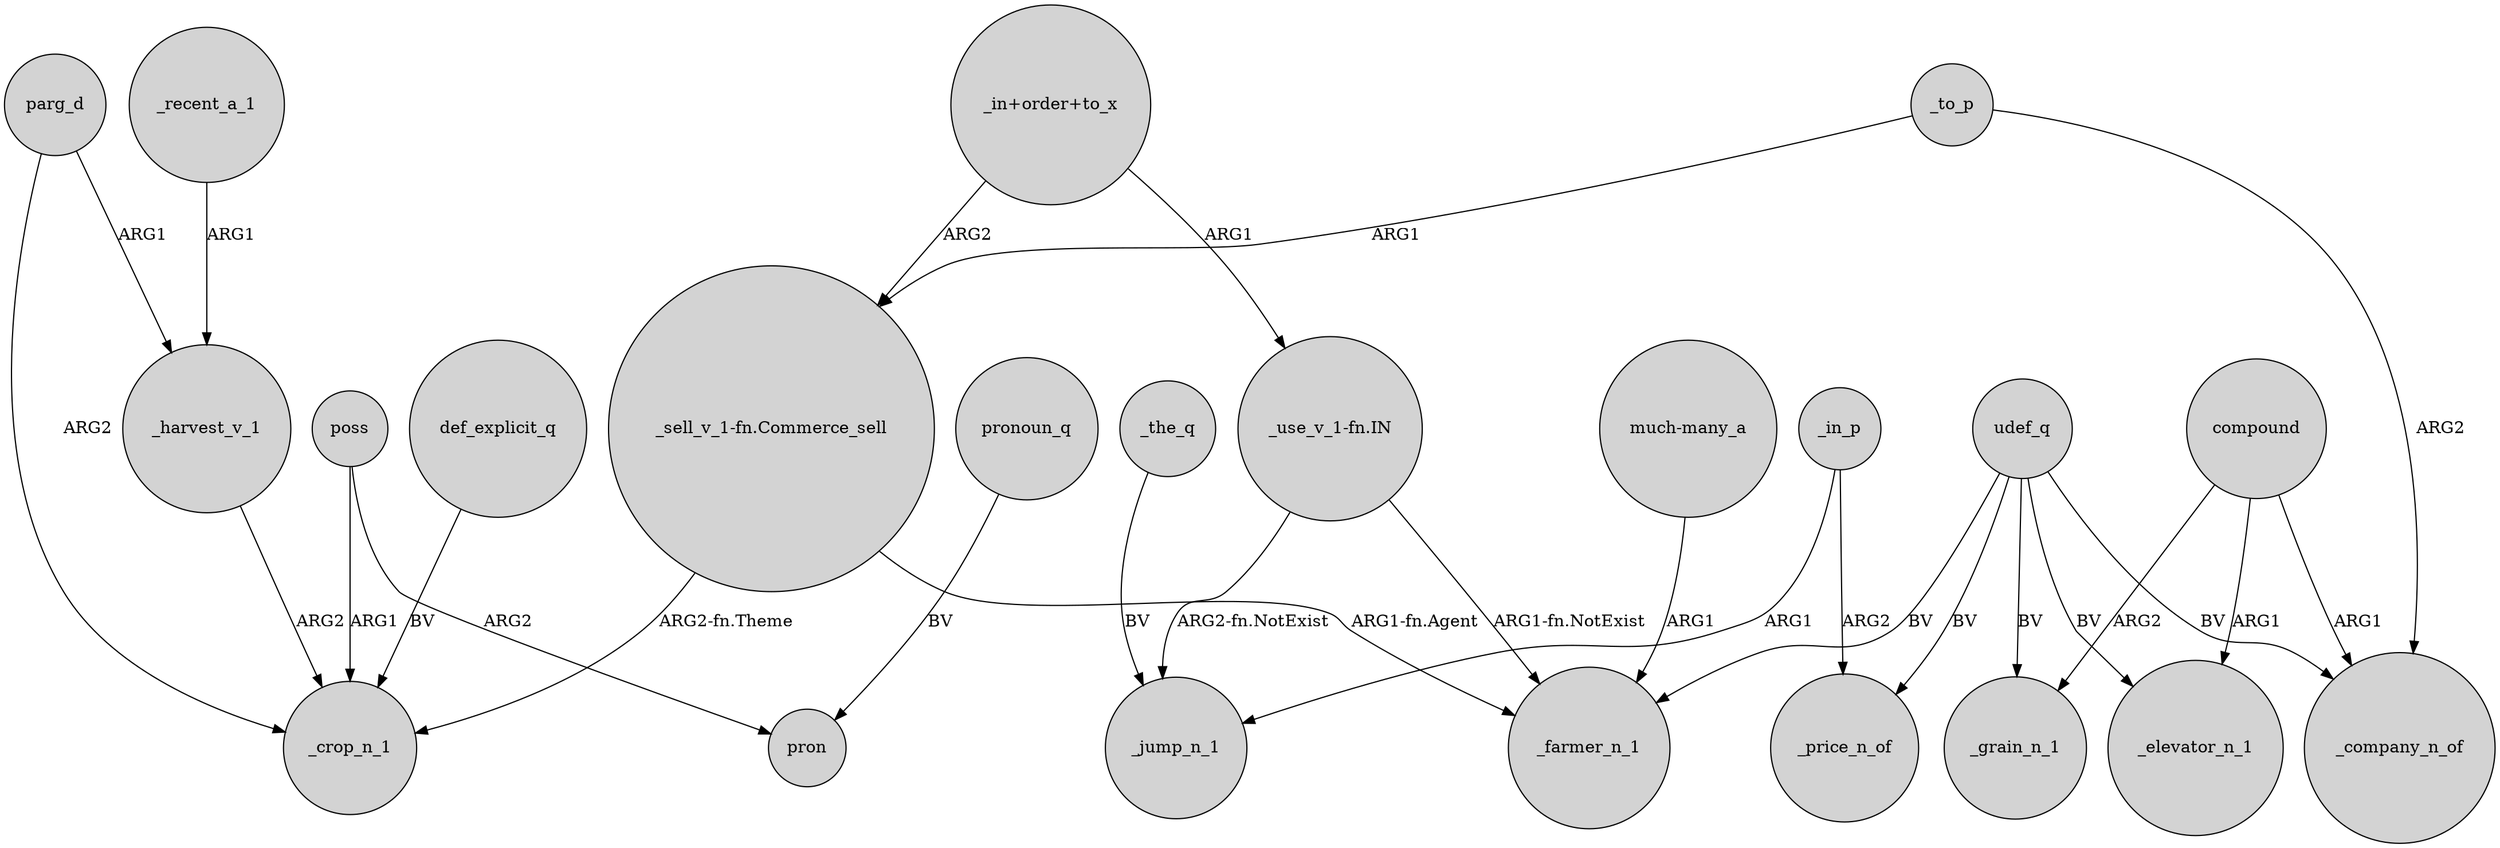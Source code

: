 digraph {
	node [shape=circle style=filled]
	parg_d -> _crop_n_1 [label=ARG2]
	udef_q -> _price_n_of [label=BV]
	poss -> pron [label=ARG2]
	"_use_v_1-fn.IN" -> _farmer_n_1 [label="ARG1-fn.NotExist"]
	_to_p -> "_sell_v_1-fn.Commerce_sell" [label=ARG1]
	_to_p -> _company_n_of [label=ARG2]
	compound -> _grain_n_1 [label=ARG2]
	_the_q -> _jump_n_1 [label=BV]
	_recent_a_1 -> _harvest_v_1 [label=ARG1]
	udef_q -> _grain_n_1 [label=BV]
	compound -> _company_n_of [label=ARG1]
	pronoun_q -> pron [label=BV]
	"much-many_a" -> _farmer_n_1 [label=ARG1]
	def_explicit_q -> _crop_n_1 [label=BV]
	compound -> _elevator_n_1 [label=ARG1]
	"_sell_v_1-fn.Commerce_sell" -> _farmer_n_1 [label="ARG1-fn.Agent"]
	poss -> _crop_n_1 [label=ARG1]
	"_in+order+to_x" -> "_use_v_1-fn.IN" [label=ARG1]
	"_use_v_1-fn.IN" -> _jump_n_1 [label="ARG2-fn.NotExist"]
	udef_q -> _farmer_n_1 [label=BV]
	_harvest_v_1 -> _crop_n_1 [label=ARG2]
	parg_d -> _harvest_v_1 [label=ARG1]
	_in_p -> _jump_n_1 [label=ARG1]
	"_sell_v_1-fn.Commerce_sell" -> _crop_n_1 [label="ARG2-fn.Theme"]
	"_in+order+to_x" -> "_sell_v_1-fn.Commerce_sell" [label=ARG2]
	_in_p -> _price_n_of [label=ARG2]
	udef_q -> _company_n_of [label=BV]
	udef_q -> _elevator_n_1 [label=BV]
}
